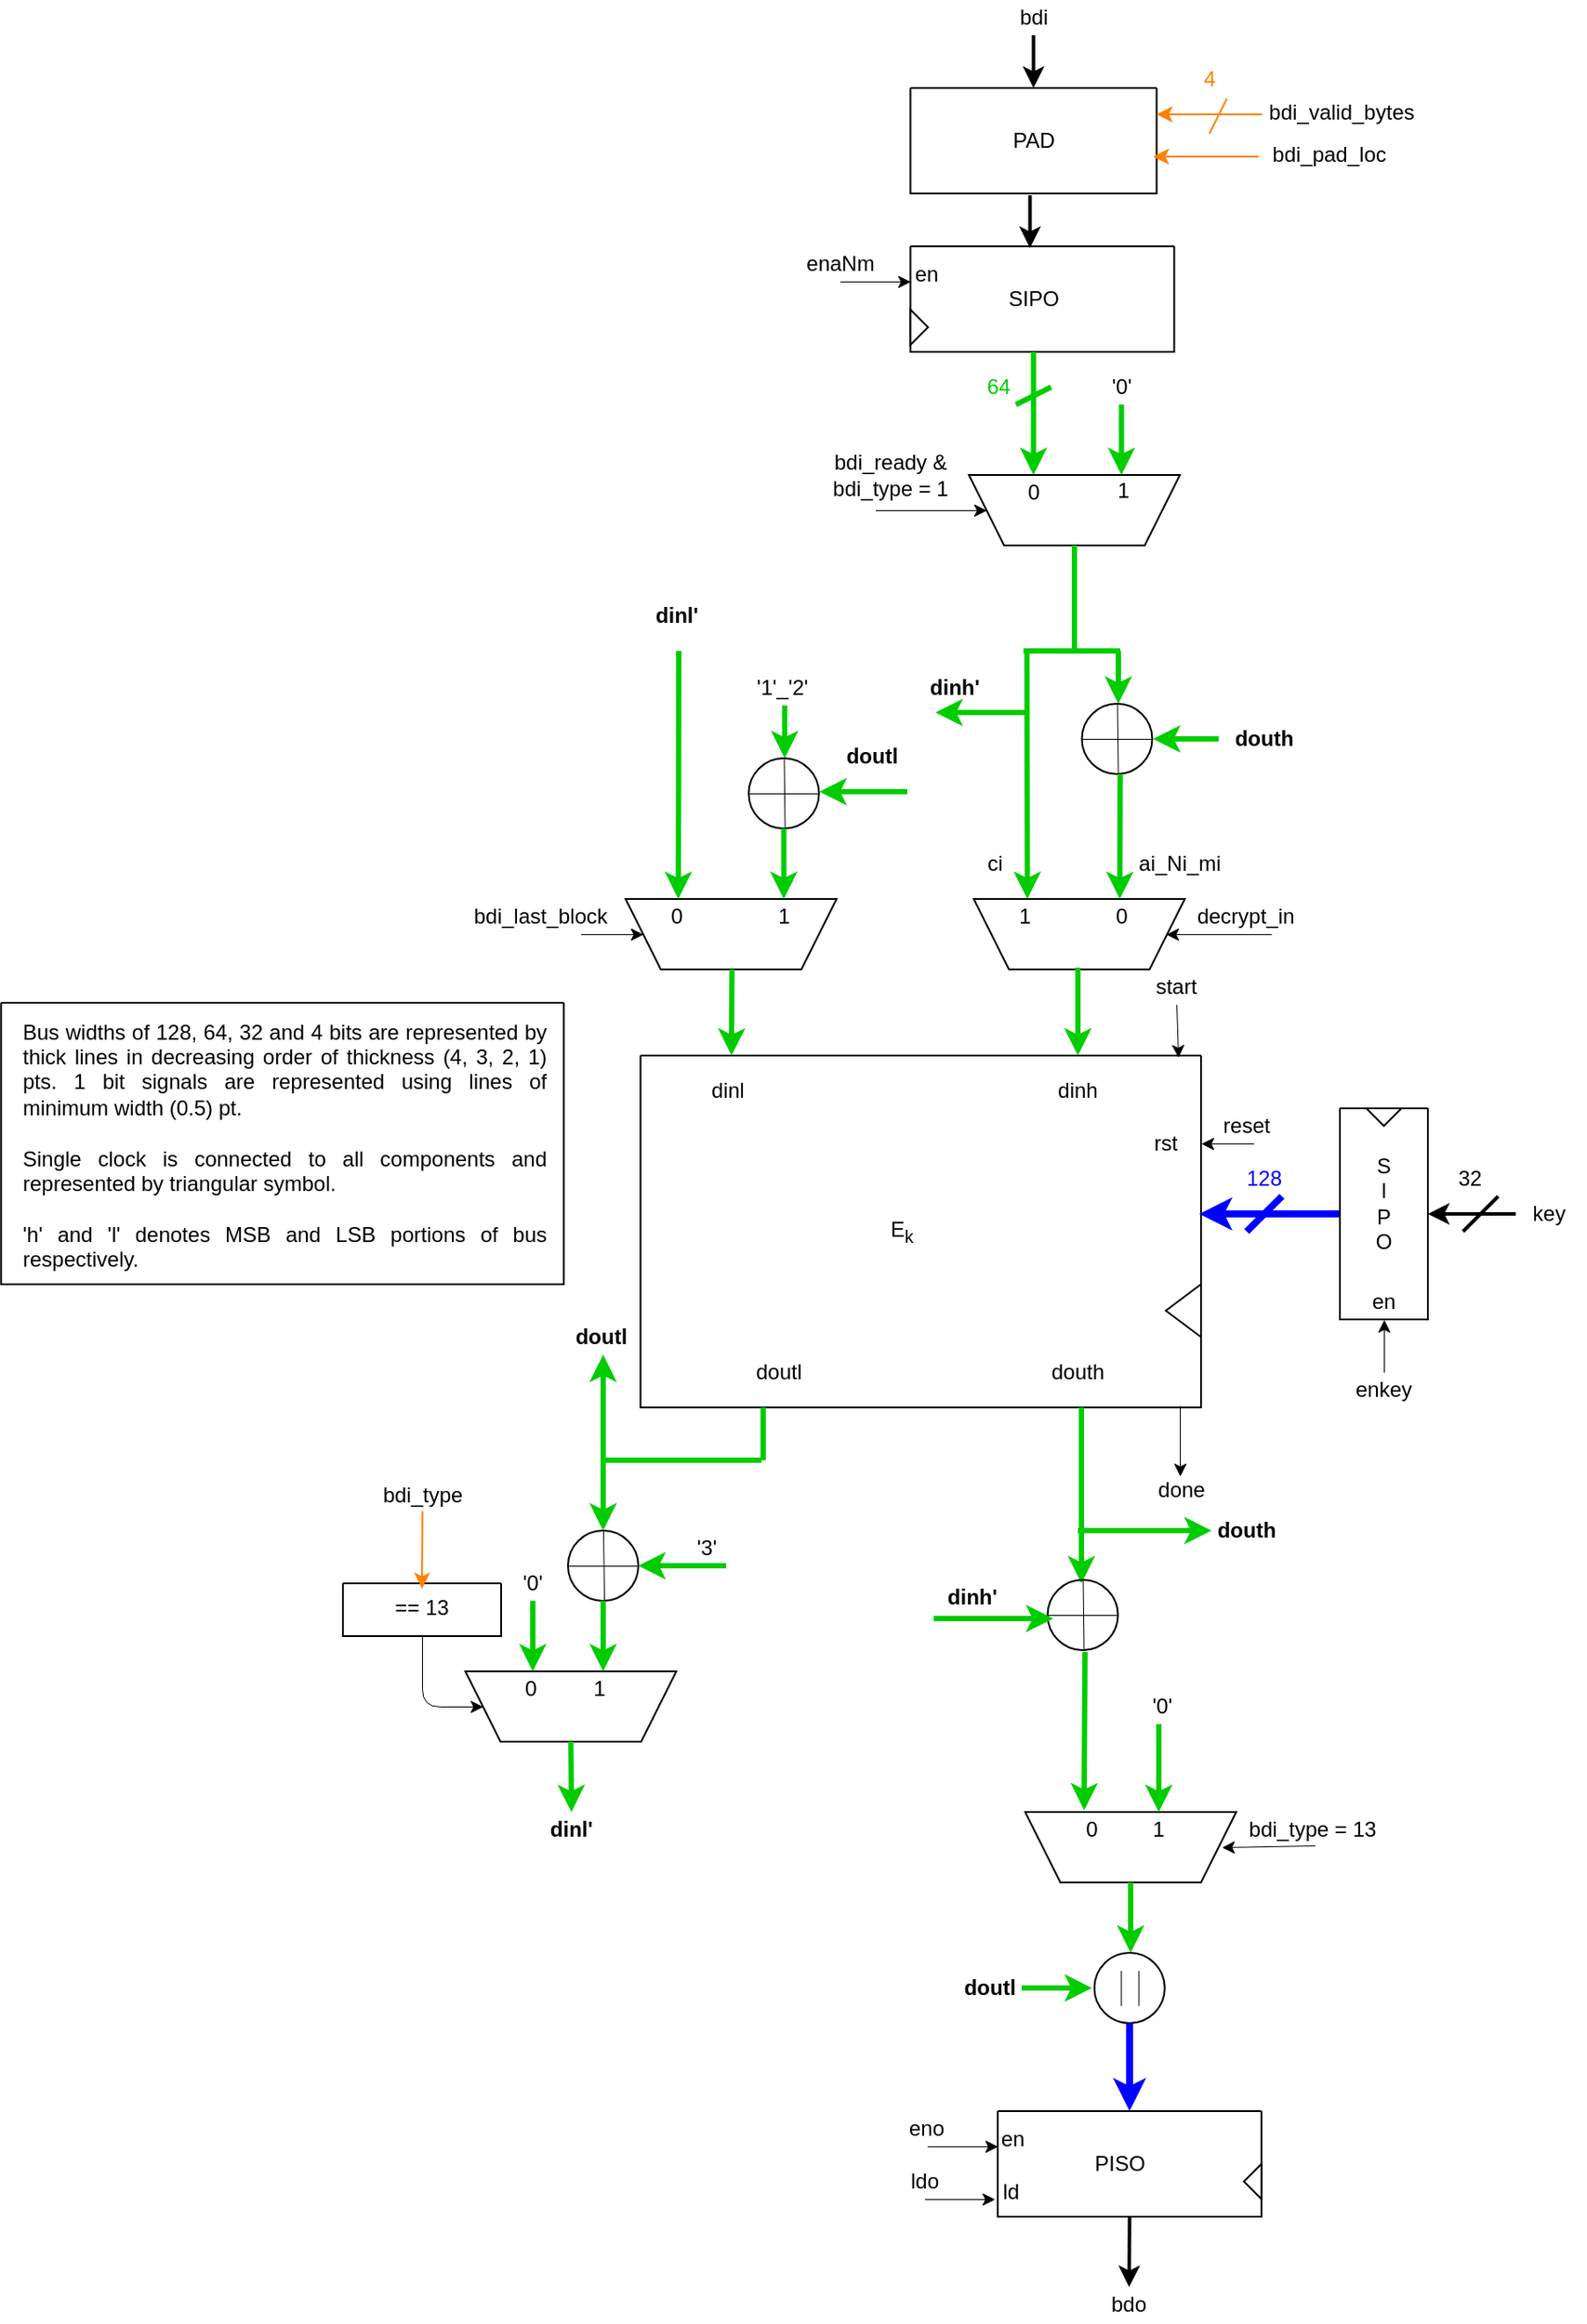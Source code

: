 <mxfile version="15.1.3" type="device"><diagram id="-Iz8Gpdl-D3_IOdlpq8i" name="Page-1"><mxGraphModel dx="852" dy="494" grid="1" gridSize="10" guides="1" tooltips="1" connect="1" arrows="1" fold="1" page="1" pageScale="1" pageWidth="850" pageHeight="1100" math="0" shadow="0"><root><mxCell id="0"/><mxCell id="1" parent="0"/><mxCell id="8kyrq-7pxJnq8XM7prQk-211" value="" style="swimlane;startSize=0;" parent="1" vertex="1"><mxGeometry x="463.25" y="650" width="318.75" height="200" as="geometry"/></mxCell><mxCell id="8kyrq-7pxJnq8XM7prQk-212" value="dinh" style="text;html=1;strokeColor=none;fillColor=none;align=center;verticalAlign=middle;whiteSpace=wrap;rounded=0;" parent="8kyrq-7pxJnq8XM7prQk-211" vertex="1"><mxGeometry x="228.75" y="10" width="40" height="20" as="geometry"/></mxCell><mxCell id="8kyrq-7pxJnq8XM7prQk-213" value="doutl" style="text;html=1;strokeColor=none;fillColor=none;align=center;verticalAlign=middle;whiteSpace=wrap;rounded=0;" parent="8kyrq-7pxJnq8XM7prQk-211" vertex="1"><mxGeometry x="58.75" y="170" width="40" height="20" as="geometry"/></mxCell><mxCell id="8kyrq-7pxJnq8XM7prQk-214" value="douth" style="text;html=1;strokeColor=none;fillColor=none;align=center;verticalAlign=middle;whiteSpace=wrap;rounded=0;" parent="8kyrq-7pxJnq8XM7prQk-211" vertex="1"><mxGeometry x="228.75" y="170" width="40" height="20" as="geometry"/></mxCell><mxCell id="8kyrq-7pxJnq8XM7prQk-215" value="E&lt;sub&gt;k&lt;/sub&gt;" style="text;html=1;strokeColor=none;fillColor=none;align=center;verticalAlign=middle;whiteSpace=wrap;rounded=0;" parent="8kyrq-7pxJnq8XM7prQk-211" vertex="1"><mxGeometry x="128.75" y="90" width="40" height="20" as="geometry"/></mxCell><mxCell id="8kyrq-7pxJnq8XM7prQk-216" value="" style="triangle;whiteSpace=wrap;html=1;fontColor=#000000;fillColor=none;direction=west;" parent="8kyrq-7pxJnq8XM7prQk-211" vertex="1"><mxGeometry x="298.75" y="130" width="20" height="30" as="geometry"/></mxCell><mxCell id="8kyrq-7pxJnq8XM7prQk-217" value="rst" style="text;html=1;strokeColor=none;fillColor=none;align=center;verticalAlign=middle;whiteSpace=wrap;rounded=0;fontColor=#000000;" parent="8kyrq-7pxJnq8XM7prQk-211" vertex="1"><mxGeometry x="278.75" y="40" width="40" height="20" as="geometry"/></mxCell><mxCell id="8kyrq-7pxJnq8XM7prQk-218" value="dinl" style="text;html=1;strokeColor=none;fillColor=none;align=center;verticalAlign=middle;whiteSpace=wrap;rounded=0;" parent="1" vertex="1"><mxGeometry x="493.25" y="660" width="40" height="20" as="geometry"/></mxCell><mxCell id="8kyrq-7pxJnq8XM7prQk-219" value="" style="endArrow=classic;html=1;entryX=1;entryY=0.5;entryDx=0;entryDy=0;strokeWidth=4;strokeColor=#0000FF;" parent="1" edge="1"><mxGeometry width="50" height="50" relative="1" as="geometry"><mxPoint x="861.0" y="740" as="sourcePoint"/><mxPoint x="781.0" y="740" as="targetPoint"/></mxGeometry></mxCell><mxCell id="8kyrq-7pxJnq8XM7prQk-220" value="&lt;div style=&quot;text-align: justify&quot;&gt;&lt;span&gt;Bus widths of 128, 64, 32 and 4 bits are represented by thick lines in decreasing order of thickness (4, 3, 2, 1) pts. 1 bit signals are represented using lines of minimum width (0.5) pt.&lt;/span&gt;&lt;/div&gt;&lt;div style=&quot;text-align: justify&quot;&gt;&lt;br&gt;&lt;/div&gt;&lt;div style=&quot;text-align: justify&quot;&gt;&lt;span&gt;Single clock is connected to all components and represented by triangular symbol.&lt;/span&gt;&lt;/div&gt;&lt;div style=&quot;text-align: justify&quot;&gt;&lt;span&gt;&lt;br&gt;&lt;/span&gt;&lt;/div&gt;&lt;div style=&quot;text-align: justify&quot;&gt;&lt;span&gt;'h' and 'l' denotes MSB and LSB portions of bus respectively.&lt;/span&gt;&lt;/div&gt;" style="text;html=1;strokeColor=none;fillColor=none;align=center;verticalAlign=middle;whiteSpace=wrap;rounded=0;" parent="1" vertex="1"><mxGeometry x="111.26" y="621" width="300" height="160" as="geometry"/></mxCell><mxCell id="8kyrq-7pxJnq8XM7prQk-221" value="" style="swimlane;startSize=0;" parent="1" vertex="1"><mxGeometry x="861" y="680" width="50" height="120" as="geometry"/></mxCell><mxCell id="8kyrq-7pxJnq8XM7prQk-222" value="" style="triangle;whiteSpace=wrap;html=1;direction=south;" parent="8kyrq-7pxJnq8XM7prQk-221" vertex="1"><mxGeometry x="15" width="20" height="10" as="geometry"/></mxCell><mxCell id="8kyrq-7pxJnq8XM7prQk-223" value="en" style="text;html=1;strokeColor=none;fillColor=none;align=center;verticalAlign=middle;whiteSpace=wrap;rounded=0;" parent="8kyrq-7pxJnq8XM7prQk-221" vertex="1"><mxGeometry x="5" y="100" width="40" height="20" as="geometry"/></mxCell><mxCell id="8kyrq-7pxJnq8XM7prQk-224" value="S&lt;br&gt;I&lt;br&gt;P&lt;br&gt;O" style="text;html=1;strokeColor=none;fillColor=none;align=center;verticalAlign=middle;whiteSpace=wrap;rounded=0;" parent="8kyrq-7pxJnq8XM7prQk-221" vertex="1"><mxGeometry x="5" y="24" width="40" height="60" as="geometry"/></mxCell><mxCell id="8kyrq-7pxJnq8XM7prQk-225" value="" style="endArrow=classic;html=1;strokeWidth=0.5;entryX=0.5;entryY=1;entryDx=0;entryDy=0;" parent="1" target="8kyrq-7pxJnq8XM7prQk-221" edge="1"><mxGeometry width="50" height="50" relative="1" as="geometry"><mxPoint x="886.0" y="830" as="sourcePoint"/><mxPoint x="711" y="800" as="targetPoint"/></mxGeometry></mxCell><mxCell id="8kyrq-7pxJnq8XM7prQk-226" value="enkey" style="text;html=1;strokeColor=none;fillColor=none;align=center;verticalAlign=middle;whiteSpace=wrap;rounded=0;" parent="1" vertex="1"><mxGeometry x="866" y="830" width="40" height="20" as="geometry"/></mxCell><mxCell id="8kyrq-7pxJnq8XM7prQk-227" value="" style="endArrow=classic;html=1;strokeWidth=2;" parent="1" edge="1"><mxGeometry width="50" height="50" relative="1" as="geometry"><mxPoint x="961.0" y="740" as="sourcePoint"/><mxPoint x="911.0" y="740" as="targetPoint"/></mxGeometry></mxCell><mxCell id="8kyrq-7pxJnq8XM7prQk-228" value="" style="endArrow=none;html=1;strokeWidth=4;strokeColor=#0000FF;" parent="1" edge="1"><mxGeometry width="50" height="50" relative="1" as="geometry"><mxPoint x="808" y="750" as="sourcePoint"/><mxPoint x="828" y="730" as="targetPoint"/></mxGeometry></mxCell><mxCell id="8kyrq-7pxJnq8XM7prQk-229" value="" style="endArrow=none;html=1;strokeWidth=2;" parent="1" edge="1"><mxGeometry width="50" height="50" relative="1" as="geometry"><mxPoint x="931.0" y="750" as="sourcePoint"/><mxPoint x="951.0" y="730" as="targetPoint"/></mxGeometry></mxCell><mxCell id="8kyrq-7pxJnq8XM7prQk-230" value="128" style="text;html=1;strokeColor=none;fillColor=none;align=center;verticalAlign=middle;whiteSpace=wrap;rounded=0;fontColor=#0000FF;" parent="1" vertex="1"><mxGeometry x="798" y="710" width="40" height="20" as="geometry"/></mxCell><mxCell id="8kyrq-7pxJnq8XM7prQk-231" value="32" style="text;html=1;strokeColor=none;fillColor=none;align=center;verticalAlign=middle;whiteSpace=wrap;rounded=0;" parent="1" vertex="1"><mxGeometry x="909.75" y="710" width="50.25" height="20" as="geometry"/></mxCell><mxCell id="8kyrq-7pxJnq8XM7prQk-232" value="" style="swimlane;startSize=0;" parent="1" vertex="1"><mxGeometry x="616.75" y="100" width="140" height="60" as="geometry"/></mxCell><mxCell id="8kyrq-7pxJnq8XM7prQk-233" value="PAD" style="text;html=1;strokeColor=none;fillColor=none;align=center;verticalAlign=middle;whiteSpace=wrap;rounded=0;" parent="8kyrq-7pxJnq8XM7prQk-232" vertex="1"><mxGeometry x="50" y="20" width="40" height="20" as="geometry"/></mxCell><mxCell id="8kyrq-7pxJnq8XM7prQk-234" value="" style="endArrow=classic;html=1;strokeWidth=2;entryX=0.5;entryY=0;entryDx=0;entryDy=0;" parent="1" target="8kyrq-7pxJnq8XM7prQk-232" edge="1"><mxGeometry width="50" height="50" relative="1" as="geometry"><mxPoint x="686.75" y="70" as="sourcePoint"/><mxPoint x="986.75" y="170" as="targetPoint"/></mxGeometry></mxCell><mxCell id="8kyrq-7pxJnq8XM7prQk-235" value="bdi" style="text;html=1;strokeColor=none;fillColor=none;align=center;verticalAlign=middle;whiteSpace=wrap;rounded=0;" parent="1" vertex="1"><mxGeometry x="666.75" y="50" width="40" height="20" as="geometry"/></mxCell><mxCell id="8kyrq-7pxJnq8XM7prQk-236" value="" style="endArrow=classic;html=1;strokeWidth=1;entryX=1;entryY=0.25;entryDx=0;entryDy=0;strokeColor=#FF8000;" parent="1" target="8kyrq-7pxJnq8XM7prQk-232" edge="1"><mxGeometry width="50" height="50" relative="1" as="geometry"><mxPoint x="816.75" y="115" as="sourcePoint"/><mxPoint x="986.75" y="170" as="targetPoint"/></mxGeometry></mxCell><mxCell id="8kyrq-7pxJnq8XM7prQk-237" value="" style="endArrow=none;html=1;strokeWidth=1;strokeColor=#FF8000;" parent="1" edge="1"><mxGeometry width="50" height="50" relative="1" as="geometry"><mxPoint x="786.75" y="126" as="sourcePoint"/><mxPoint x="796.75" y="106" as="targetPoint"/></mxGeometry></mxCell><mxCell id="8kyrq-7pxJnq8XM7prQk-238" value="4" style="text;html=1;strokeColor=none;fillColor=none;align=center;verticalAlign=middle;whiteSpace=wrap;rounded=0;fontColor=#FF8000;" parent="1" vertex="1"><mxGeometry x="766.75" y="85" width="40" height="20" as="geometry"/></mxCell><mxCell id="8kyrq-7pxJnq8XM7prQk-239" value="bdi_valid_bytes" style="text;html=1;strokeColor=none;fillColor=none;align=center;verticalAlign=middle;whiteSpace=wrap;rounded=0;" parent="1" vertex="1"><mxGeometry x="841.75" y="104" width="40" height="20" as="geometry"/></mxCell><mxCell id="8kyrq-7pxJnq8XM7prQk-240" value="" style="endArrow=classic;html=1;strokeWidth=1;entryX=1;entryY=0.25;entryDx=0;entryDy=0;strokeColor=#FF8000;" parent="1" edge="1"><mxGeometry width="50" height="50" relative="1" as="geometry"><mxPoint x="814.75" y="139" as="sourcePoint"/><mxPoint x="754.75" y="139" as="targetPoint"/></mxGeometry></mxCell><mxCell id="8kyrq-7pxJnq8XM7prQk-241" value="bdi_pad_loc" style="text;html=1;strokeColor=none;fillColor=none;align=center;verticalAlign=middle;whiteSpace=wrap;rounded=0;" parent="1" vertex="1"><mxGeometry x="834.75" y="128" width="40" height="20" as="geometry"/></mxCell><mxCell id="8kyrq-7pxJnq8XM7prQk-242" value="key" style="text;html=1;strokeColor=none;fillColor=none;align=center;verticalAlign=middle;whiteSpace=wrap;rounded=0;" parent="1" vertex="1"><mxGeometry x="960" y="730" width="40" height="20" as="geometry"/></mxCell><mxCell id="8kyrq-7pxJnq8XM7prQk-243" value="" style="endArrow=classic;html=1;strokeWidth=2;entryX=0.5;entryY=0;entryDx=0;entryDy=0;" parent="1" edge="1"><mxGeometry width="50" height="50" relative="1" as="geometry"><mxPoint x="684.75" y="161" as="sourcePoint"/><mxPoint x="684.75" y="191" as="targetPoint"/></mxGeometry></mxCell><mxCell id="8kyrq-7pxJnq8XM7prQk-244" value="" style="swimlane;startSize=0;" parent="1" vertex="1"><mxGeometry x="616.75" y="190" width="150" height="60" as="geometry"/></mxCell><mxCell id="8kyrq-7pxJnq8XM7prQk-245" value="SIPO" style="text;html=1;strokeColor=none;fillColor=none;align=center;verticalAlign=middle;whiteSpace=wrap;rounded=0;" parent="8kyrq-7pxJnq8XM7prQk-244" vertex="1"><mxGeometry x="50" y="15" width="40" height="30" as="geometry"/></mxCell><mxCell id="8kyrq-7pxJnq8XM7prQk-246" value="" style="triangle;whiteSpace=wrap;html=1;" parent="8kyrq-7pxJnq8XM7prQk-244" vertex="1"><mxGeometry y="36" width="10" height="20" as="geometry"/></mxCell><mxCell id="8kyrq-7pxJnq8XM7prQk-247" value="en" style="text;html=1;strokeColor=none;fillColor=none;align=center;verticalAlign=middle;whiteSpace=wrap;rounded=0;" parent="8kyrq-7pxJnq8XM7prQk-244" vertex="1"><mxGeometry x="-11" y="6" width="40" height="20" as="geometry"/></mxCell><mxCell id="8kyrq-7pxJnq8XM7prQk-248" value="" style="endArrow=classic;html=1;strokeWidth=0.5;" parent="1" edge="1"><mxGeometry width="50" height="50" relative="1" as="geometry"><mxPoint x="576.75" y="210" as="sourcePoint"/><mxPoint x="616.75" y="210" as="targetPoint"/></mxGeometry></mxCell><mxCell id="8kyrq-7pxJnq8XM7prQk-249" value="enaNm" style="text;html=1;strokeColor=none;fillColor=none;align=center;verticalAlign=middle;whiteSpace=wrap;rounded=0;" parent="1" vertex="1"><mxGeometry x="556.75" y="190" width="40" height="20" as="geometry"/></mxCell><mxCell id="8kyrq-7pxJnq8XM7prQk-253" value="" style="endArrow=classic;html=1;strokeWidth=3;strokeColor=#00CC00;" parent="1" edge="1"><mxGeometry width="50" height="50" relative="1" as="geometry"><mxPoint x="686.75" y="250" as="sourcePoint"/><mxPoint x="686.75" y="320" as="targetPoint"/></mxGeometry></mxCell><mxCell id="8kyrq-7pxJnq8XM7prQk-254" value="" style="endArrow=none;html=1;strokeWidth=3;strokeColor=#00CC00;" parent="1" edge="1"><mxGeometry width="50" height="50" relative="1" as="geometry"><mxPoint x="676.75" y="280" as="sourcePoint"/><mxPoint x="696.75" y="270" as="targetPoint"/></mxGeometry></mxCell><mxCell id="8kyrq-7pxJnq8XM7prQk-255" value="64" style="text;html=1;strokeColor=none;fillColor=none;align=center;verticalAlign=middle;whiteSpace=wrap;rounded=0;fontColor=#00CC00;" parent="1" vertex="1"><mxGeometry x="646.75" y="260" width="40" height="20" as="geometry"/></mxCell><mxCell id="8kyrq-7pxJnq8XM7prQk-266" value="" style="endArrow=none;html=1;strokeWidth=3;strokeColor=#00CC00;" parent="1" edge="1"><mxGeometry width="50" height="50" relative="1" as="geometry"><mxPoint x="681" y="420" as="sourcePoint"/><mxPoint x="736" y="420" as="targetPoint"/></mxGeometry></mxCell><mxCell id="8kyrq-7pxJnq8XM7prQk-267" value="" style="shape=trapezoid;perimeter=trapezoidPerimeter;whiteSpace=wrap;html=1;fixedSize=1;fillColor=none;direction=west;" parent="1" vertex="1"><mxGeometry x="454.75" y="561" width="120" height="40" as="geometry"/></mxCell><mxCell id="8kyrq-7pxJnq8XM7prQk-268" value="" style="endArrow=classic;html=1;strokeColor=#00CC00;strokeWidth=3;entryX=0.75;entryY=1;entryDx=0;entryDy=0;" parent="1" target="8kyrq-7pxJnq8XM7prQk-267" edge="1"><mxGeometry width="50" height="50" relative="1" as="geometry"><mxPoint x="485" y="420" as="sourcePoint"/><mxPoint x="674.75" y="521" as="targetPoint"/><Array as="points"><mxPoint x="485" y="420"/></Array></mxGeometry></mxCell><mxCell id="8kyrq-7pxJnq8XM7prQk-269" value="" style="endArrow=classic;html=1;strokeColor=#00CC00;strokeWidth=3;" parent="1" edge="1"><mxGeometry width="50" height="50" relative="1" as="geometry"><mxPoint x="545.25" y="451" as="sourcePoint"/><mxPoint x="545.25" y="481" as="targetPoint"/></mxGeometry></mxCell><mxCell id="8kyrq-7pxJnq8XM7prQk-274" value="'1'_'2'" style="text;html=1;strokeColor=none;fillColor=none;align=center;verticalAlign=middle;whiteSpace=wrap;rounded=0;" parent="1" vertex="1"><mxGeometry x="524.25" y="431" width="40" height="20" as="geometry"/></mxCell><mxCell id="8kyrq-7pxJnq8XM7prQk-275" value="0" style="text;html=1;strokeColor=none;fillColor=none;align=center;verticalAlign=middle;whiteSpace=wrap;rounded=0;" parent="1" vertex="1"><mxGeometry x="464.25" y="561" width="40" height="20" as="geometry"/></mxCell><mxCell id="8kyrq-7pxJnq8XM7prQk-276" value="1" style="text;html=1;strokeColor=none;fillColor=none;align=center;verticalAlign=middle;whiteSpace=wrap;rounded=0;" parent="1" vertex="1"><mxGeometry x="524.75" y="561" width="40" height="20" as="geometry"/></mxCell><mxCell id="8kyrq-7pxJnq8XM7prQk-277" value="" style="endArrow=classic;html=1;strokeWidth=0.5;entryX=1;entryY=0.5;entryDx=0;entryDy=0;exitX=1;exitY=1;exitDx=0;exitDy=0;" parent="1" source="8kyrq-7pxJnq8XM7prQk-278" target="8kyrq-7pxJnq8XM7prQk-267" edge="1"><mxGeometry width="50" height="50" relative="1" as="geometry"><mxPoint x="424.25" y="511" as="sourcePoint"/><mxPoint x="704.25" y="641" as="targetPoint"/><Array as="points"><mxPoint x="424.25" y="581"/></Array></mxGeometry></mxCell><mxCell id="8kyrq-7pxJnq8XM7prQk-278" value="bdi_last_block" style="text;html=1;strokeColor=none;fillColor=none;align=center;verticalAlign=middle;whiteSpace=wrap;rounded=0;" parent="1" vertex="1"><mxGeometry x="361" y="561" width="90.5" height="20" as="geometry"/></mxCell><mxCell id="8kyrq-7pxJnq8XM7prQk-285" value="" style="ellipse;whiteSpace=wrap;html=1;aspect=fixed;fillColor=none;" parent="1" vertex="1"><mxGeometry x="524.75" y="481" width="40" height="40" as="geometry"/></mxCell><mxCell id="8kyrq-7pxJnq8XM7prQk-286" value="" style="endArrow=none;html=1;strokeWidth=0.5;entryX=0.5;entryY=0;entryDx=0;entryDy=0;" parent="1" target="8kyrq-7pxJnq8XM7prQk-285" edge="1"><mxGeometry width="50" height="50" relative="1" as="geometry"><mxPoint x="545.25" y="521" as="sourcePoint"/><mxPoint x="539.75" y="491" as="targetPoint"/></mxGeometry></mxCell><mxCell id="8kyrq-7pxJnq8XM7prQk-287" value="" style="endArrow=none;html=1;strokeWidth=0.5;entryX=0;entryY=0.5;entryDx=0;entryDy=0;exitX=1;exitY=0.5;exitDx=0;exitDy=0;" parent="1" source="8kyrq-7pxJnq8XM7prQk-285" target="8kyrq-7pxJnq8XM7prQk-285" edge="1"><mxGeometry width="50" height="50" relative="1" as="geometry"><mxPoint x="555.25" y="531" as="sourcePoint"/><mxPoint x="554.75" y="491" as="targetPoint"/></mxGeometry></mxCell><mxCell id="8kyrq-7pxJnq8XM7prQk-289" value="" style="endArrow=classic;html=1;strokeColor=#00CC00;strokeWidth=3;entryX=0.25;entryY=1;entryDx=0;entryDy=0;exitX=0.5;exitY=1;exitDx=0;exitDy=0;jumpStyle=arc;" parent="1" source="8kyrq-7pxJnq8XM7prQk-285" target="8kyrq-7pxJnq8XM7prQk-267" edge="1"><mxGeometry width="50" height="50" relative="1" as="geometry"><mxPoint x="494.25" y="431" as="sourcePoint"/><mxPoint x="494.75" y="571" as="targetPoint"/></mxGeometry></mxCell><mxCell id="8kyrq-7pxJnq8XM7prQk-291" value="" style="endArrow=classic;html=1;strokeColor=#00CC00;strokeWidth=3;jumpStyle=arc;" parent="1" edge="1"><mxGeometry width="50" height="50" relative="1" as="geometry"><mxPoint x="735" y="420" as="sourcePoint"/><mxPoint x="735" y="450" as="targetPoint"/></mxGeometry></mxCell><mxCell id="8kyrq-7pxJnq8XM7prQk-292" value="" style="endArrow=classic;html=1;strokeColor=#00CC00;strokeWidth=3;entryX=0.5;entryY=0;entryDx=0;entryDy=0;" parent="1" edge="1"><mxGeometry width="50" height="50" relative="1" as="geometry"><mxPoint x="683" y="420" as="sourcePoint"/><mxPoint x="683.25" y="561" as="targetPoint"/></mxGeometry></mxCell><mxCell id="8kyrq-7pxJnq8XM7prQk-298" value="" style="shape=trapezoid;perimeter=trapezoidPerimeter;whiteSpace=wrap;html=1;fixedSize=1;fillColor=none;direction=west;" parent="1" vertex="1"><mxGeometry x="652.75" y="561" width="120" height="40" as="geometry"/></mxCell><mxCell id="8kyrq-7pxJnq8XM7prQk-299" value="1" style="text;html=1;strokeColor=none;fillColor=none;align=center;verticalAlign=middle;whiteSpace=wrap;rounded=0;" parent="1" vertex="1"><mxGeometry x="662.25" y="561" width="40" height="20" as="geometry"/></mxCell><mxCell id="8kyrq-7pxJnq8XM7prQk-300" value="0" style="text;html=1;strokeColor=none;fillColor=none;align=center;verticalAlign=middle;whiteSpace=wrap;rounded=0;" parent="1" vertex="1"><mxGeometry x="717" y="561" width="40" height="20" as="geometry"/></mxCell><mxCell id="8kyrq-7pxJnq8XM7prQk-301" value="" style="ellipse;whiteSpace=wrap;html=1;aspect=fixed;fillColor=none;" parent="1" vertex="1"><mxGeometry x="714.25" y="450" width="40" height="40" as="geometry"/></mxCell><mxCell id="8kyrq-7pxJnq8XM7prQk-302" value="" style="endArrow=none;html=1;strokeWidth=0.5;entryX=0.5;entryY=0;entryDx=0;entryDy=0;" parent="1" target="8kyrq-7pxJnq8XM7prQk-301" edge="1"><mxGeometry width="50" height="50" relative="1" as="geometry"><mxPoint x="734.75" y="490" as="sourcePoint"/><mxPoint x="729.25" y="460" as="targetPoint"/></mxGeometry></mxCell><mxCell id="8kyrq-7pxJnq8XM7prQk-303" value="" style="endArrow=none;html=1;strokeWidth=0.5;entryX=0;entryY=0.5;entryDx=0;entryDy=0;exitX=1;exitY=0.5;exitDx=0;exitDy=0;" parent="1" source="8kyrq-7pxJnq8XM7prQk-301" target="8kyrq-7pxJnq8XM7prQk-301" edge="1"><mxGeometry width="50" height="50" relative="1" as="geometry"><mxPoint x="744.75" y="500" as="sourcePoint"/><mxPoint x="744.25" y="460" as="targetPoint"/></mxGeometry></mxCell><mxCell id="8kyrq-7pxJnq8XM7prQk-304" value="" style="endArrow=classic;html=1;strokeColor=#00CC00;strokeWidth=3;entryX=0.308;entryY=1;entryDx=0;entryDy=0;entryPerimeter=0;" parent="1" target="8kyrq-7pxJnq8XM7prQk-298" edge="1"><mxGeometry width="50" height="50" relative="1" as="geometry"><mxPoint x="736" y="490" as="sourcePoint"/><mxPoint x="693.25" y="571" as="targetPoint"/></mxGeometry></mxCell><mxCell id="8kyrq-7pxJnq8XM7prQk-305" value="" style="endArrow=classic;html=1;strokeColor=#00CC00;strokeWidth=3;" parent="1" edge="1"><mxGeometry width="50" height="50" relative="1" as="geometry"><mxPoint x="792" y="470" as="sourcePoint"/><mxPoint x="754.75" y="470" as="targetPoint"/></mxGeometry></mxCell><mxCell id="8kyrq-7pxJnq8XM7prQk-306" value="ci" style="text;html=1;strokeColor=none;fillColor=none;align=center;verticalAlign=middle;whiteSpace=wrap;rounded=0;" parent="1" vertex="1"><mxGeometry x="644.75" y="531" width="40" height="20" as="geometry"/></mxCell><mxCell id="8kyrq-7pxJnq8XM7prQk-307" value="ai_Ni_mi" style="text;html=1;strokeColor=none;fillColor=none;align=center;verticalAlign=middle;whiteSpace=wrap;rounded=0;" parent="1" vertex="1"><mxGeometry x="750.25" y="531" width="40" height="20" as="geometry"/></mxCell><mxCell id="8kyrq-7pxJnq8XM7prQk-308" value="decrypt_in" style="text;html=1;strokeColor=none;fillColor=none;align=center;verticalAlign=middle;whiteSpace=wrap;rounded=0;" parent="1" vertex="1"><mxGeometry x="764.38" y="561" width="87.25" height="20" as="geometry"/></mxCell><mxCell id="8kyrq-7pxJnq8XM7prQk-309" value="" style="endArrow=classic;html=1;strokeColor=#000000;strokeWidth=0.5;" parent="1" edge="1"><mxGeometry width="50" height="50" relative="1" as="geometry"><mxPoint x="822" y="581" as="sourcePoint"/><mxPoint x="762" y="581" as="targetPoint"/></mxGeometry></mxCell><mxCell id="8kyrq-7pxJnq8XM7prQk-311" value="" style="endArrow=classic;html=1;strokeWidth=3;strokeColor=#00CC00;" parent="1" edge="1"><mxGeometry width="50" height="50" relative="1" as="geometry"><mxPoint x="736.75" y="280" as="sourcePoint"/><mxPoint x="736.75" y="320" as="targetPoint"/></mxGeometry></mxCell><mxCell id="8kyrq-7pxJnq8XM7prQk-312" value="'0'" style="text;html=1;strokeColor=none;fillColor=none;align=center;verticalAlign=middle;whiteSpace=wrap;rounded=0;" parent="1" vertex="1"><mxGeometry x="716.75" y="260" width="40" height="20" as="geometry"/></mxCell><mxCell id="8kyrq-7pxJnq8XM7prQk-313" value="" style="shape=trapezoid;perimeter=trapezoidPerimeter;whiteSpace=wrap;html=1;fixedSize=1;fillColor=none;direction=west;" parent="1" vertex="1"><mxGeometry x="650" y="320" width="120" height="40" as="geometry"/></mxCell><mxCell id="8kyrq-7pxJnq8XM7prQk-314" value="0" style="text;html=1;strokeColor=none;fillColor=none;align=center;verticalAlign=middle;whiteSpace=wrap;rounded=0;" parent="1" vertex="1"><mxGeometry x="666.75" y="320" width="40" height="20" as="geometry"/></mxCell><mxCell id="8kyrq-7pxJnq8XM7prQk-315" value="1" style="text;html=1;strokeColor=none;fillColor=none;align=center;verticalAlign=middle;whiteSpace=wrap;rounded=0;" parent="1" vertex="1"><mxGeometry x="718" y="319" width="40" height="20" as="geometry"/></mxCell><mxCell id="8kyrq-7pxJnq8XM7prQk-316" value="bdi_ready &amp;amp; bdi_type = 1" style="text;html=1;strokeColor=none;fillColor=none;align=center;verticalAlign=middle;whiteSpace=wrap;rounded=0;" parent="1" vertex="1"><mxGeometry x="559.5" y="300" width="90.5" height="40" as="geometry"/></mxCell><mxCell id="8kyrq-7pxJnq8XM7prQk-317" value="" style="endArrow=classic;html=1;strokeColor=#000000;strokeWidth=0.5;entryX=1;entryY=0.5;entryDx=0;entryDy=0;" parent="1" target="8kyrq-7pxJnq8XM7prQk-313" edge="1"><mxGeometry width="50" height="50" relative="1" as="geometry"><mxPoint x="596.75" y="340" as="sourcePoint"/><mxPoint x="756.75" y="490" as="targetPoint"/></mxGeometry></mxCell><mxCell id="8kyrq-7pxJnq8XM7prQk-323" value="" style="endArrow=classic;html=1;strokeColor=#00CC00;strokeWidth=3;exitX=0.5;exitY=0;exitDx=0;exitDy=0;" parent="1" edge="1"><mxGeometry width="50" height="50" relative="1" as="geometry"><mxPoint x="515.25" y="601" as="sourcePoint"/><mxPoint x="515" y="650" as="targetPoint"/></mxGeometry></mxCell><mxCell id="8kyrq-7pxJnq8XM7prQk-324" value="" style="endArrow=classic;html=1;strokeColor=#00CC00;strokeWidth=3;jumpStyle=arc;" parent="1" edge="1"><mxGeometry width="50" height="50" relative="1" as="geometry"><mxPoint x="712" y="600" as="sourcePoint"/><mxPoint x="712" y="650" as="targetPoint"/></mxGeometry></mxCell><mxCell id="8kyrq-7pxJnq8XM7prQk-327" value="" style="ellipse;whiteSpace=wrap;html=1;aspect=fixed;fillColor=none;" parent="1" vertex="1"><mxGeometry x="422" y="920" width="40" height="40" as="geometry"/></mxCell><mxCell id="8kyrq-7pxJnq8XM7prQk-328" value="" style="endArrow=none;html=1;strokeWidth=0.5;entryX=0.5;entryY=0;entryDx=0;entryDy=0;" parent="1" target="8kyrq-7pxJnq8XM7prQk-327" edge="1"><mxGeometry width="50" height="50" relative="1" as="geometry"><mxPoint x="442.5" y="960" as="sourcePoint"/><mxPoint x="437" y="930" as="targetPoint"/></mxGeometry></mxCell><mxCell id="8kyrq-7pxJnq8XM7prQk-329" value="" style="endArrow=none;html=1;strokeWidth=0.5;entryX=0;entryY=0.5;entryDx=0;entryDy=0;exitX=1;exitY=0.5;exitDx=0;exitDy=0;" parent="1" source="8kyrq-7pxJnq8XM7prQk-327" target="8kyrq-7pxJnq8XM7prQk-327" edge="1"><mxGeometry width="50" height="50" relative="1" as="geometry"><mxPoint x="452.5" y="970" as="sourcePoint"/><mxPoint x="452" y="930" as="targetPoint"/></mxGeometry></mxCell><mxCell id="8kyrq-7pxJnq8XM7prQk-330" value="" style="endArrow=none;html=1;strokeWidth=3;strokeColor=#00CC00;" parent="1" edge="1"><mxGeometry width="50" height="50" relative="1" as="geometry"><mxPoint x="533" y="850" as="sourcePoint"/><mxPoint x="533" y="880" as="targetPoint"/></mxGeometry></mxCell><mxCell id="8kyrq-7pxJnq8XM7prQk-331" value="" style="endArrow=none;html=1;strokeWidth=3;strokeColor=#00CC00;" parent="1" edge="1"><mxGeometry width="50" height="50" relative="1" as="geometry"><mxPoint x="442" y="880" as="sourcePoint"/><mxPoint x="532" y="880" as="targetPoint"/></mxGeometry></mxCell><mxCell id="8kyrq-7pxJnq8XM7prQk-332" value="" style="endArrow=classic;html=1;strokeColor=#00CC00;strokeWidth=3;entryX=1;entryY=0.5;entryDx=0;entryDy=0;" parent="1" target="8kyrq-7pxJnq8XM7prQk-327" edge="1"><mxGeometry width="50" height="50" relative="1" as="geometry"><mxPoint x="512" y="940" as="sourcePoint"/><mxPoint x="452" y="930" as="targetPoint"/><Array as="points"/></mxGeometry></mxCell><mxCell id="8kyrq-7pxJnq8XM7prQk-333" value="'3'" style="text;html=1;strokeColor=none;fillColor=none;align=center;verticalAlign=middle;whiteSpace=wrap;rounded=0;" parent="1" vertex="1"><mxGeometry x="481.25" y="920" width="40" height="20" as="geometry"/></mxCell><mxCell id="8kyrq-7pxJnq8XM7prQk-334" value="" style="endArrow=classic;html=1;strokeColor=#00CC00;strokeWidth=3;exitX=0.5;exitY=1;exitDx=0;exitDy=0;" parent="1" source="8kyrq-7pxJnq8XM7prQk-327" edge="1"><mxGeometry width="50" height="50" relative="1" as="geometry"><mxPoint x="522" y="950" as="sourcePoint"/><mxPoint x="442" y="1000" as="targetPoint"/><Array as="points"/></mxGeometry></mxCell><mxCell id="8kyrq-7pxJnq8XM7prQk-335" value="" style="endArrow=classic;html=1;strokeColor=#00CC00;strokeWidth=3;" parent="1" edge="1"><mxGeometry width="50" height="50" relative="1" as="geometry"><mxPoint x="402" y="960" as="sourcePoint"/><mxPoint x="402" y="1000" as="targetPoint"/><Array as="points"/></mxGeometry></mxCell><mxCell id="8kyrq-7pxJnq8XM7prQk-336" value="'0'" style="text;html=1;strokeColor=none;fillColor=none;align=center;verticalAlign=middle;whiteSpace=wrap;rounded=0;" parent="1" vertex="1"><mxGeometry x="382" y="940" width="40" height="20" as="geometry"/></mxCell><mxCell id="8kyrq-7pxJnq8XM7prQk-337" value="" style="shape=trapezoid;perimeter=trapezoidPerimeter;whiteSpace=wrap;html=1;fixedSize=1;fillColor=none;direction=west;" parent="1" vertex="1"><mxGeometry x="363.63" y="1000" width="120" height="40" as="geometry"/></mxCell><mxCell id="8kyrq-7pxJnq8XM7prQk-338" value="0" style="text;html=1;strokeColor=none;fillColor=none;align=center;verticalAlign=middle;whiteSpace=wrap;rounded=0;" parent="1" vertex="1"><mxGeometry x="381.13" y="1000" width="40" height="20" as="geometry"/></mxCell><mxCell id="8kyrq-7pxJnq8XM7prQk-339" value="1" style="text;html=1;strokeColor=none;fillColor=none;align=center;verticalAlign=middle;whiteSpace=wrap;rounded=0;" parent="1" vertex="1"><mxGeometry x="419.63" y="1000" width="40" height="20" as="geometry"/></mxCell><mxCell id="8kyrq-7pxJnq8XM7prQk-340" value="" style="endArrow=classic;html=1;strokeWidth=0.5;entryX=1;entryY=0.5;entryDx=0;entryDy=0;exitX=0.5;exitY=1;exitDx=0;exitDy=0;" parent="1" source="8kyrq-7pxJnq8XM7prQk-342" target="8kyrq-7pxJnq8XM7prQk-337" edge="1"><mxGeometry width="50" height="50" relative="1" as="geometry"><mxPoint x="333" y="980" as="sourcePoint"/><mxPoint x="613.13" y="1080" as="targetPoint"/><Array as="points"><mxPoint x="339" y="1020"/></Array></mxGeometry></mxCell><mxCell id="8kyrq-7pxJnq8XM7prQk-341" value="bdi_type" style="text;html=1;strokeColor=none;fillColor=none;align=center;verticalAlign=middle;whiteSpace=wrap;rounded=0;" parent="1" vertex="1"><mxGeometry x="294" y="890" width="90.5" height="20" as="geometry"/></mxCell><mxCell id="8kyrq-7pxJnq8XM7prQk-342" value="" style="swimlane;startSize=0;fontColor=#0000FF;fillColor=none;" parent="1" vertex="1"><mxGeometry x="294" y="950" width="90" height="30" as="geometry"/></mxCell><mxCell id="8kyrq-7pxJnq8XM7prQk-343" value="&lt;font color=&quot;#000000&quot;&gt;== 13&lt;/font&gt;" style="text;html=1;strokeColor=none;fillColor=none;align=center;verticalAlign=middle;whiteSpace=wrap;rounded=0;fontColor=#0000FF;" parent="8kyrq-7pxJnq8XM7prQk-342" vertex="1"><mxGeometry x="25" y="4" width="40" height="20" as="geometry"/></mxCell><mxCell id="8kyrq-7pxJnq8XM7prQk-344" value="" style="endArrow=classic;html=1;fontColor=#0000FF;strokeWidth=1;strokeColor=#FF8000;exitX=0.5;exitY=1;exitDx=0;exitDy=0;entryX=0.5;entryY=0;entryDx=0;entryDy=0;" parent="1" edge="1"><mxGeometry width="50" height="50" relative="1" as="geometry"><mxPoint x="339.25" y="909" as="sourcePoint"/><mxPoint x="339" y="953" as="targetPoint"/></mxGeometry></mxCell><mxCell id="8kyrq-7pxJnq8XM7prQk-345" value="" style="endArrow=classic;html=1;strokeColor=#00CC00;strokeWidth=3;exitX=0.5;exitY=0;exitDx=0;exitDy=0;" parent="1" source="8kyrq-7pxJnq8XM7prQk-337" edge="1"><mxGeometry width="50" height="50" relative="1" as="geometry"><mxPoint x="412" y="970" as="sourcePoint"/><mxPoint x="424" y="1080" as="targetPoint"/><Array as="points"/></mxGeometry></mxCell><mxCell id="8kyrq-7pxJnq8XM7prQk-346" value="dinl'" style="text;html=1;strokeColor=none;fillColor=none;align=center;verticalAlign=middle;whiteSpace=wrap;rounded=0;fontStyle=1" parent="1" vertex="1"><mxGeometry x="403.63" y="1080" width="40" height="20" as="geometry"/></mxCell><mxCell id="8kyrq-7pxJnq8XM7prQk-347" value="" style="endArrow=classic;html=1;fontColor=#000000;strokeWidth=0.5;" parent="1" edge="1"><mxGeometry width="50" height="50" relative="1" as="geometry"><mxPoint x="812" y="700" as="sourcePoint"/><mxPoint x="782" y="700" as="targetPoint"/></mxGeometry></mxCell><mxCell id="8kyrq-7pxJnq8XM7prQk-348" value="reset" style="text;html=1;strokeColor=none;fillColor=none;align=center;verticalAlign=middle;whiteSpace=wrap;rounded=0;fontColor=#000000;" parent="1" vertex="1"><mxGeometry x="788" y="680" width="40" height="20" as="geometry"/></mxCell><mxCell id="8kyrq-7pxJnq8XM7prQk-349" value="start" style="text;html=1;strokeColor=none;fillColor=none;align=center;verticalAlign=middle;whiteSpace=wrap;rounded=0;fontColor=#000000;" parent="1" vertex="1"><mxGeometry x="748" y="601" width="40" height="20" as="geometry"/></mxCell><mxCell id="8kyrq-7pxJnq8XM7prQk-350" value="done" style="text;html=1;strokeColor=none;fillColor=none;align=center;verticalAlign=middle;whiteSpace=wrap;rounded=0;fontColor=#000000;" parent="1" vertex="1"><mxGeometry x="751" y="887" width="40" height="20" as="geometry"/></mxCell><mxCell id="8kyrq-7pxJnq8XM7prQk-351" value="" style="endArrow=classic;html=1;fontColor=#000000;strokeColor=#000000;strokeWidth=0.5;exitX=0.5;exitY=1;exitDx=0;exitDy=0;" parent="1" source="8kyrq-7pxJnq8XM7prQk-349" edge="1"><mxGeometry width="50" height="50" relative="1" as="geometry"><mxPoint x="552" y="850" as="sourcePoint"/><mxPoint x="769" y="651" as="targetPoint"/></mxGeometry></mxCell><mxCell id="8kyrq-7pxJnq8XM7prQk-352" value="" style="endArrow=classic;html=1;fontColor=#000000;strokeColor=#000000;strokeWidth=0.5;entryX=0.5;entryY=0;entryDx=0;entryDy=0;" parent="1" edge="1"><mxGeometry width="50" height="50" relative="1" as="geometry"><mxPoint x="770.0" y="849" as="sourcePoint"/><mxPoint x="770.0" y="889" as="targetPoint"/></mxGeometry></mxCell><mxCell id="8kyrq-7pxJnq8XM7prQk-353" value="dinl'" style="text;html=1;strokeColor=none;fillColor=none;align=center;verticalAlign=middle;whiteSpace=wrap;rounded=0;fontStyle=1" parent="1" vertex="1"><mxGeometry x="464.25" y="390" width="40" height="20" as="geometry"/></mxCell><mxCell id="8kyrq-7pxJnq8XM7prQk-354" value="doutl" style="text;html=1;strokeColor=none;fillColor=none;align=center;verticalAlign=middle;whiteSpace=wrap;rounded=0;fontStyle=1" parent="1" vertex="1"><mxGeometry x="574.75" y="470" width="40" height="20" as="geometry"/></mxCell><mxCell id="8kyrq-7pxJnq8XM7prQk-355" value="" style="endArrow=classic;html=1;strokeColor=#00CC00;strokeWidth=3;jumpStyle=arc;" parent="1" edge="1"><mxGeometry width="50" height="50" relative="1" as="geometry"><mxPoint x="615" y="500" as="sourcePoint"/><mxPoint x="565" y="500" as="targetPoint"/></mxGeometry></mxCell><mxCell id="8kyrq-7pxJnq8XM7prQk-356" value="doutl" style="text;html=1;strokeColor=none;fillColor=none;align=center;verticalAlign=middle;whiteSpace=wrap;rounded=0;fontStyle=1" parent="1" vertex="1"><mxGeometry x="421.13" y="800" width="40" height="20" as="geometry"/></mxCell><mxCell id="8kyrq-7pxJnq8XM7prQk-357" value="" style="endArrow=classic;startArrow=classic;html=1;fontColor=#000000;strokeWidth=3;strokeColor=#00CC00;" parent="1" edge="1"><mxGeometry width="50" height="50" relative="1" as="geometry"><mxPoint x="442" y="920" as="sourcePoint"/><mxPoint x="442" y="820" as="targetPoint"/></mxGeometry></mxCell><mxCell id="8kyrq-7pxJnq8XM7prQk-358" value="" style="shape=trapezoid;perimeter=trapezoidPerimeter;whiteSpace=wrap;html=1;fixedSize=1;fillColor=none;direction=west;" parent="1" vertex="1"><mxGeometry x="682" y="1080" width="120" height="40" as="geometry"/></mxCell><mxCell id="8kyrq-7pxJnq8XM7prQk-359" value="0" style="text;html=1;strokeColor=none;fillColor=none;align=center;verticalAlign=middle;whiteSpace=wrap;rounded=0;" parent="1" vertex="1"><mxGeometry x="699.5" y="1080" width="40" height="20" as="geometry"/></mxCell><mxCell id="8kyrq-7pxJnq8XM7prQk-360" value="1" style="text;html=1;strokeColor=none;fillColor=none;align=center;verticalAlign=middle;whiteSpace=wrap;rounded=0;" parent="1" vertex="1"><mxGeometry x="738" y="1080" width="40" height="20" as="geometry"/></mxCell><mxCell id="8kyrq-7pxJnq8XM7prQk-361" value="" style="endArrow=classic;html=1;fontColor=#000000;strokeColor=#00CC00;strokeWidth=3;jumpStyle=arc;" parent="1" edge="1"><mxGeometry width="50" height="50" relative="1" as="geometry"><mxPoint x="682" y="455" as="sourcePoint"/><mxPoint x="631" y="455" as="targetPoint"/></mxGeometry></mxCell><mxCell id="8kyrq-7pxJnq8XM7prQk-362" value="dinh'" style="text;html=1;strokeColor=none;fillColor=none;align=center;verticalAlign=middle;whiteSpace=wrap;rounded=0;fontStyle=1" parent="1" vertex="1"><mxGeometry x="622.25" y="431" width="40" height="20" as="geometry"/></mxCell><mxCell id="8kyrq-7pxJnq8XM7prQk-364" value="douth" style="text;html=1;strokeColor=none;fillColor=none;align=center;verticalAlign=middle;whiteSpace=wrap;rounded=0;fontStyle=1" parent="1" vertex="1"><mxGeometry x="798" y="460" width="40" height="20" as="geometry"/></mxCell><mxCell id="8kyrq-7pxJnq8XM7prQk-365" value="douth" style="text;html=1;strokeColor=none;fillColor=none;align=center;verticalAlign=middle;whiteSpace=wrap;rounded=0;fontStyle=1" parent="1" vertex="1"><mxGeometry x="788" y="910" width="40" height="20" as="geometry"/></mxCell><mxCell id="8kyrq-7pxJnq8XM7prQk-366" value="" style="endArrow=classic;html=1;strokeColor=#00CC00;strokeWidth=3;" parent="1" edge="1"><mxGeometry width="50" height="50" relative="1" as="geometry"><mxPoint x="714" y="850" as="sourcePoint"/><mxPoint x="714" y="950" as="targetPoint"/><Array as="points"/></mxGeometry></mxCell><mxCell id="8kyrq-7pxJnq8XM7prQk-367" value="" style="endArrow=classic;html=1;strokeColor=#00CC00;strokeWidth=3;entryX=0;entryY=0.5;entryDx=0;entryDy=0;" parent="1" target="8kyrq-7pxJnq8XM7prQk-365" edge="1"><mxGeometry width="50" height="50" relative="1" as="geometry"><mxPoint x="712" y="920" as="sourcePoint"/><mxPoint x="725.05" y="969" as="targetPoint"/><Array as="points"/></mxGeometry></mxCell><mxCell id="8kyrq-7pxJnq8XM7prQk-368" value="dinh'" style="text;html=1;strokeColor=none;fillColor=none;align=center;verticalAlign=middle;whiteSpace=wrap;rounded=0;fontStyle=1" parent="1" vertex="1"><mxGeometry x="632" y="948" width="40" height="20" as="geometry"/></mxCell><mxCell id="8kyrq-7pxJnq8XM7prQk-370" value="" style="ellipse;whiteSpace=wrap;html=1;aspect=fixed;fillColor=none;" parent="1" vertex="1"><mxGeometry x="721.37" y="1160" width="40" height="40" as="geometry"/></mxCell><mxCell id="8kyrq-7pxJnq8XM7prQk-371" value="" style="endArrow=none;html=1;strokeWidth=0.5;" parent="1" edge="1"><mxGeometry width="50" height="50" relative="1" as="geometry"><mxPoint x="736.37" y="1190" as="sourcePoint"/><mxPoint x="736.37" y="1170" as="targetPoint"/></mxGeometry></mxCell><mxCell id="8kyrq-7pxJnq8XM7prQk-372" value="" style="endArrow=none;html=1;strokeWidth=0.5;" parent="1" edge="1"><mxGeometry width="50" height="50" relative="1" as="geometry"><mxPoint x="746.37" y="1190" as="sourcePoint"/><mxPoint x="746.37" y="1170" as="targetPoint"/></mxGeometry></mxCell><mxCell id="8kyrq-7pxJnq8XM7prQk-374" value="" style="endArrow=classic;html=1;fontColor=#000000;strokeColor=#00CC00;strokeWidth=3;exitX=0.5;exitY=0;exitDx=0;exitDy=0;" parent="1" source="8kyrq-7pxJnq8XM7prQk-358" edge="1"><mxGeometry width="50" height="50" relative="1" as="geometry"><mxPoint x="552" y="1130" as="sourcePoint"/><mxPoint x="742" y="1160" as="targetPoint"/><Array as="points"/></mxGeometry></mxCell><mxCell id="8kyrq-7pxJnq8XM7prQk-375" value="" style="endArrow=classic;html=1;fontColor=#000000;strokeWidth=4;strokeColor=#0000FF;exitX=0.5;exitY=1;exitDx=0;exitDy=0;" parent="1" source="8kyrq-7pxJnq8XM7prQk-370" edge="1"><mxGeometry width="50" height="50" relative="1" as="geometry"><mxPoint x="761.37" y="1360" as="sourcePoint"/><mxPoint x="741.37" y="1250" as="targetPoint"/></mxGeometry></mxCell><mxCell id="8kyrq-7pxJnq8XM7prQk-376" value="" style="swimlane;startSize=0;" parent="1" vertex="1"><mxGeometry x="666.37" y="1250" width="150" height="60" as="geometry"/></mxCell><mxCell id="8kyrq-7pxJnq8XM7prQk-377" value="PISO" style="text;html=1;strokeColor=none;fillColor=none;align=center;verticalAlign=middle;whiteSpace=wrap;rounded=0;" parent="8kyrq-7pxJnq8XM7prQk-376" vertex="1"><mxGeometry x="50" y="15" width="40" height="30" as="geometry"/></mxCell><mxCell id="8kyrq-7pxJnq8XM7prQk-378" value="en" style="text;html=1;strokeColor=none;fillColor=none;align=center;verticalAlign=middle;whiteSpace=wrap;rounded=0;" parent="8kyrq-7pxJnq8XM7prQk-376" vertex="1"><mxGeometry x="-11" y="6" width="40" height="20" as="geometry"/></mxCell><mxCell id="8kyrq-7pxJnq8XM7prQk-379" value="" style="triangle;whiteSpace=wrap;html=1;direction=west;" parent="8kyrq-7pxJnq8XM7prQk-376" vertex="1"><mxGeometry x="140" y="30" width="10" height="20" as="geometry"/></mxCell><mxCell id="8kyrq-7pxJnq8XM7prQk-380" value="" style="endArrow=classic;html=1;strokeWidth=0.5;" parent="1" edge="1"><mxGeometry width="50" height="50" relative="1" as="geometry"><mxPoint x="626.37" y="1270" as="sourcePoint"/><mxPoint x="666.37" y="1270" as="targetPoint"/></mxGeometry></mxCell><mxCell id="8kyrq-7pxJnq8XM7prQk-381" value="eno" style="text;html=1;strokeColor=none;fillColor=none;align=center;verticalAlign=middle;whiteSpace=wrap;rounded=0;" parent="1" vertex="1"><mxGeometry x="606.37" y="1250" width="40" height="20" as="geometry"/></mxCell><mxCell id="8kyrq-7pxJnq8XM7prQk-382" value="bdi_type = 13" style="text;html=1;strokeColor=none;fillColor=none;align=center;verticalAlign=middle;whiteSpace=wrap;rounded=0;" parent="1" vertex="1"><mxGeometry x="805.75" y="1080" width="78.5" height="20" as="geometry"/></mxCell><mxCell id="8kyrq-7pxJnq8XM7prQk-383" value="" style="endArrow=classic;html=1;strokeColor=#000000;strokeWidth=0.5;exitX=0.475;exitY=1.45;exitDx=0;exitDy=0;exitPerimeter=0;entryX=1;entryY=1;entryDx=0;entryDy=0;" parent="1" edge="1"><mxGeometry width="50" height="50" relative="1" as="geometry"><mxPoint x="846.738" y="1099" as="sourcePoint"/><mxPoint x="793.75" y="1100" as="targetPoint"/></mxGeometry></mxCell><mxCell id="8kyrq-7pxJnq8XM7prQk-384" value="ld" style="text;html=1;strokeColor=none;fillColor=none;align=center;verticalAlign=middle;whiteSpace=wrap;rounded=0;" parent="1" vertex="1"><mxGeometry x="653.75" y="1286" width="40" height="20" as="geometry"/></mxCell><mxCell id="8kyrq-7pxJnq8XM7prQk-385" value="" style="endArrow=classic;html=1;strokeWidth=0.5;" parent="1" edge="1"><mxGeometry width="50" height="50" relative="1" as="geometry"><mxPoint x="624.75" y="1300" as="sourcePoint"/><mxPoint x="664.75" y="1300" as="targetPoint"/></mxGeometry></mxCell><mxCell id="8kyrq-7pxJnq8XM7prQk-386" value="ldo" style="text;html=1;strokeColor=none;fillColor=none;align=center;verticalAlign=middle;whiteSpace=wrap;rounded=0;" parent="1" vertex="1"><mxGeometry x="604.75" y="1280" width="40" height="20" as="geometry"/></mxCell><mxCell id="8kyrq-7pxJnq8XM7prQk-387" value="" style="endArrow=classic;html=1;fontColor=#000000;strokeWidth=2;exitX=0.5;exitY=1;exitDx=0;exitDy=0;" parent="1" source="8kyrq-7pxJnq8XM7prQk-376" edge="1"><mxGeometry width="50" height="50" relative="1" as="geometry"><mxPoint x="712.12" y="1460" as="sourcePoint"/><mxPoint x="741.12" y="1350" as="targetPoint"/></mxGeometry></mxCell><mxCell id="8kyrq-7pxJnq8XM7prQk-388" value="bdo" style="text;html=1;strokeColor=none;fillColor=none;align=center;verticalAlign=middle;whiteSpace=wrap;rounded=0;fontColor=#000000;" parent="1" vertex="1"><mxGeometry x="721.37" y="1350" width="40" height="20" as="geometry"/></mxCell><mxCell id="8kyrq-7pxJnq8XM7prQk-389" value="" style="swimlane;startSize=0;fontColor=#000000;fillColor=none;" parent="1" vertex="1"><mxGeometry x="99.63" y="620" width="320" height="160" as="geometry"/></mxCell><mxCell id="U-f4Ce8stEje58vImQ_S-4" value="" style="ellipse;whiteSpace=wrap;html=1;aspect=fixed;fillColor=none;" parent="1" vertex="1"><mxGeometry x="694.75" y="948" width="40" height="40" as="geometry"/></mxCell><mxCell id="U-f4Ce8stEje58vImQ_S-5" value="" style="endArrow=none;html=1;strokeWidth=0.5;entryX=0.5;entryY=0;entryDx=0;entryDy=0;" parent="1" target="U-f4Ce8stEje58vImQ_S-4" edge="1"><mxGeometry width="50" height="50" relative="1" as="geometry"><mxPoint x="715.25" y="988" as="sourcePoint"/><mxPoint x="709.75" y="958" as="targetPoint"/></mxGeometry></mxCell><mxCell id="U-f4Ce8stEje58vImQ_S-6" value="" style="endArrow=none;html=1;strokeWidth=0.5;entryX=0;entryY=0.5;entryDx=0;entryDy=0;exitX=1;exitY=0.5;exitDx=0;exitDy=0;" parent="1" source="U-f4Ce8stEje58vImQ_S-4" target="U-f4Ce8stEje58vImQ_S-4" edge="1"><mxGeometry width="50" height="50" relative="1" as="geometry"><mxPoint x="725.25" y="998" as="sourcePoint"/><mxPoint x="724.75" y="958" as="targetPoint"/></mxGeometry></mxCell><mxCell id="U-f4Ce8stEje58vImQ_S-7" value="" style="endArrow=classic;html=1;strokeColor=#00CC00;strokeWidth=3;" parent="1" edge="1"><mxGeometry width="50" height="50" relative="1" as="geometry"><mxPoint x="630" y="970" as="sourcePoint"/><mxPoint x="698" y="970" as="targetPoint"/></mxGeometry></mxCell><mxCell id="U-f4Ce8stEje58vImQ_S-8" value="" style="endArrow=classic;html=1;strokeColor=#00CC00;strokeWidth=3;entryX=0.5;entryY=0;entryDx=0;entryDy=0;" parent="1" edge="1"><mxGeometry width="50" height="50" relative="1" as="geometry"><mxPoint x="716" y="989" as="sourcePoint"/><mxPoint x="715.5" y="1079" as="targetPoint"/></mxGeometry></mxCell><mxCell id="U-f4Ce8stEje58vImQ_S-10" value="" style="endArrow=classic;html=1;strokeColor=#00CC00;strokeWidth=3;entryX=0.5;entryY=0;entryDx=0;entryDy=0;" parent="1" target="8kyrq-7pxJnq8XM7prQk-360" edge="1"><mxGeometry width="50" height="50" relative="1" as="geometry"><mxPoint x="758" y="1030" as="sourcePoint"/><mxPoint x="620" y="1220" as="targetPoint"/></mxGeometry></mxCell><mxCell id="U-f4Ce8stEje58vImQ_S-11" value="'0'" style="text;html=1;strokeColor=none;fillColor=none;align=center;verticalAlign=middle;whiteSpace=wrap;rounded=0;" parent="1" vertex="1"><mxGeometry x="739.5" y="1010" width="40" height="20" as="geometry"/></mxCell><mxCell id="U-f4Ce8stEje58vImQ_S-14" value="" style="endArrow=none;html=1;strokeColor=#00CC00;strokeWidth=3;entryX=0.5;entryY=0;entryDx=0;entryDy=0;" parent="1" target="8kyrq-7pxJnq8XM7prQk-313" edge="1"><mxGeometry width="50" height="50" relative="1" as="geometry"><mxPoint x="710" y="420" as="sourcePoint"/><mxPoint x="620" y="370" as="targetPoint"/></mxGeometry></mxCell><mxCell id="HHJZQn2UwYtdi1jls_1G-1" value="" style="endArrow=classic;html=1;strokeColor=#00CC00;strokeWidth=3;" edge="1" parent="1"><mxGeometry width="50" height="50" relative="1" as="geometry"><mxPoint x="680" y="1180" as="sourcePoint"/><mxPoint x="720" y="1180" as="targetPoint"/></mxGeometry></mxCell><mxCell id="HHJZQn2UwYtdi1jls_1G-2" value="doutl" style="text;html=1;strokeColor=none;fillColor=none;align=center;verticalAlign=middle;whiteSpace=wrap;rounded=0;fontStyle=1" vertex="1" parent="1"><mxGeometry x="642" y="1170" width="40" height="20" as="geometry"/></mxCell></root></mxGraphModel></diagram></mxfile>